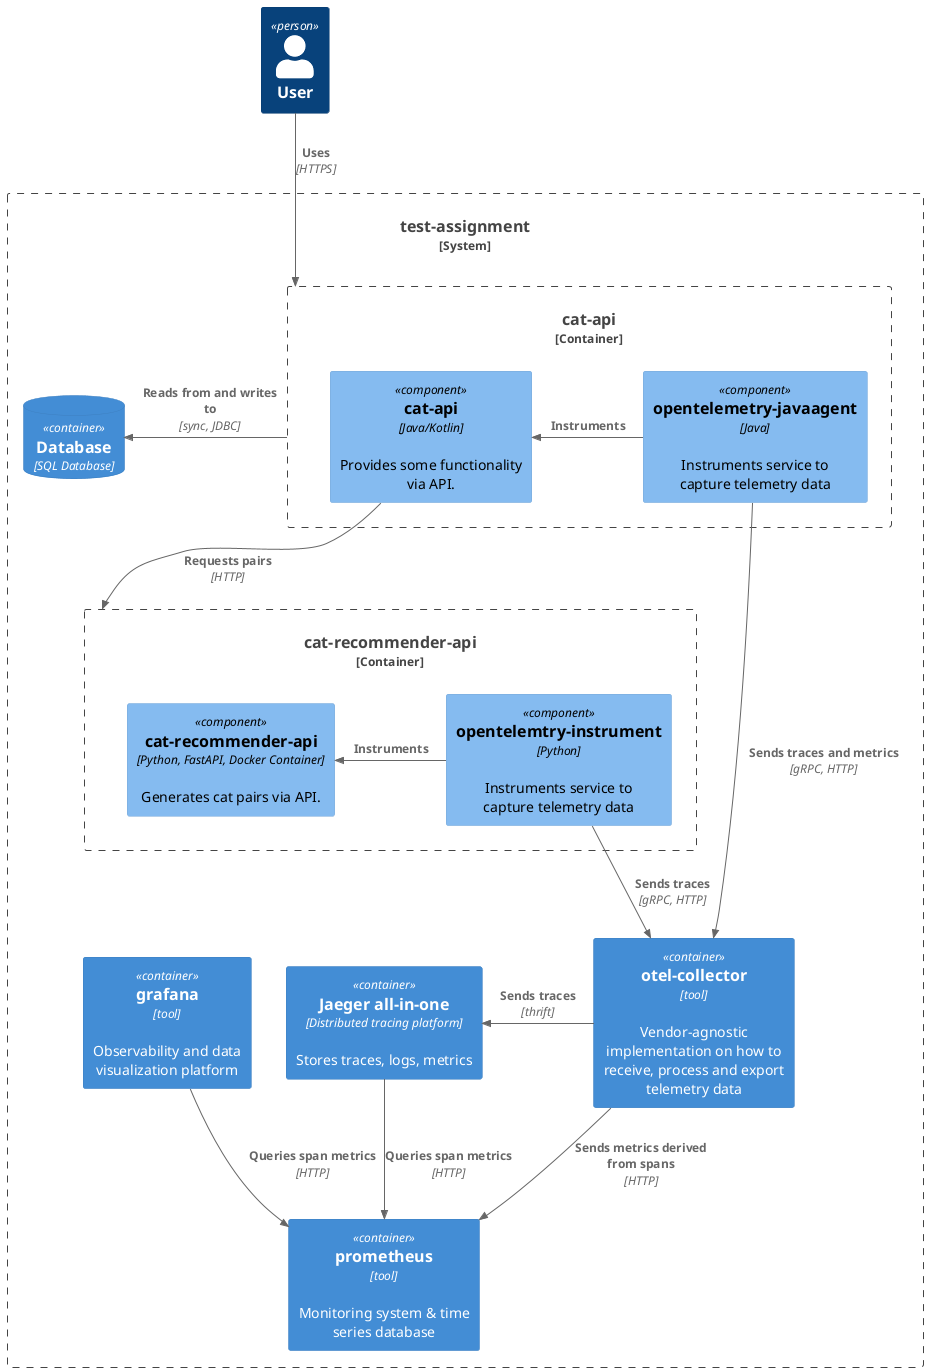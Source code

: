 @startuml

'!includeurl https://raw.githubusercontent.com/RicardoNiepel/C4-PlantUML/master/C4_Container.puml

!include <c4/C4_Container.puml>
!include <c4/C4_Component.puml>

'ref http://plantuml.com/stdlib
!include <office/Users/user.puml>
!include <office/Users/mobile_user.puml>


Person(user, User)

System_Boundary(c1, "test-assignment") {
    Container_Boundary(app, "cat-api") {
        Component(cat_api, "cat-api", "Java/Kotlin", "Provides some functionality via API.")
        Component(javaagent, "opentelemetry-javaagent", "Java", "Instruments service to capture telemetry data")
        Rel_L(javaagent, cat_api, "Instruments")
    }

    Container_Boundary(python_app, "cat-recommender-api") {
        Component(python_api, "cat-recommender-api", "Python, FastAPI, Docker Container", "Generates cat pairs via API.")
        Component(opentelemtry_instrument, "opentelemtry-instrument", "Python", "Instruments service to capture telemetry data")
        Rel_L(opentelemtry_instrument, python_api, "Instruments")
    }

    ContainerDb(database, "Database", "SQL Database")
    Container(jaeger, "Jaeger all-in-one", "Distributed tracing platform", "Stores traces, logs, metrics")
    Container(grafana, "grafana", "tool", "Observability and data visualization platform")
    Container(prometheus, "prometheus", "tool", "Monitoring system & time series database")
    Container(otel_collector, "otel-collector", "tool", "Vendor-agnostic implementation on how to receive, process and export telemetry data")
}

Rel(user, app, "Uses", "HTTPS")

Rel(cat_api, python_app, "Requests pairs", "HTTP")
Rel(opentelemtry_instrument, otel_collector, "Sends traces", "gRPC, HTTP")

Rel_Neighbor(app, database, "Reads from and writes to", "sync, JDBC")
Rel(javaagent, otel_collector, "Sends traces and metrics", "gRPC, HTTP")
Rel_L(otel_collector, jaeger, "Sends traces", "thrift")

Rel_D(otel_collector, prometheus, "Sends metrics derived from spans", "HTTP")
Rel(jaeger, prometheus, "Queries span metrics", "HTTP")
Rel(grafana, prometheus, "Queries span metrics", "HTTP")

@enduml
